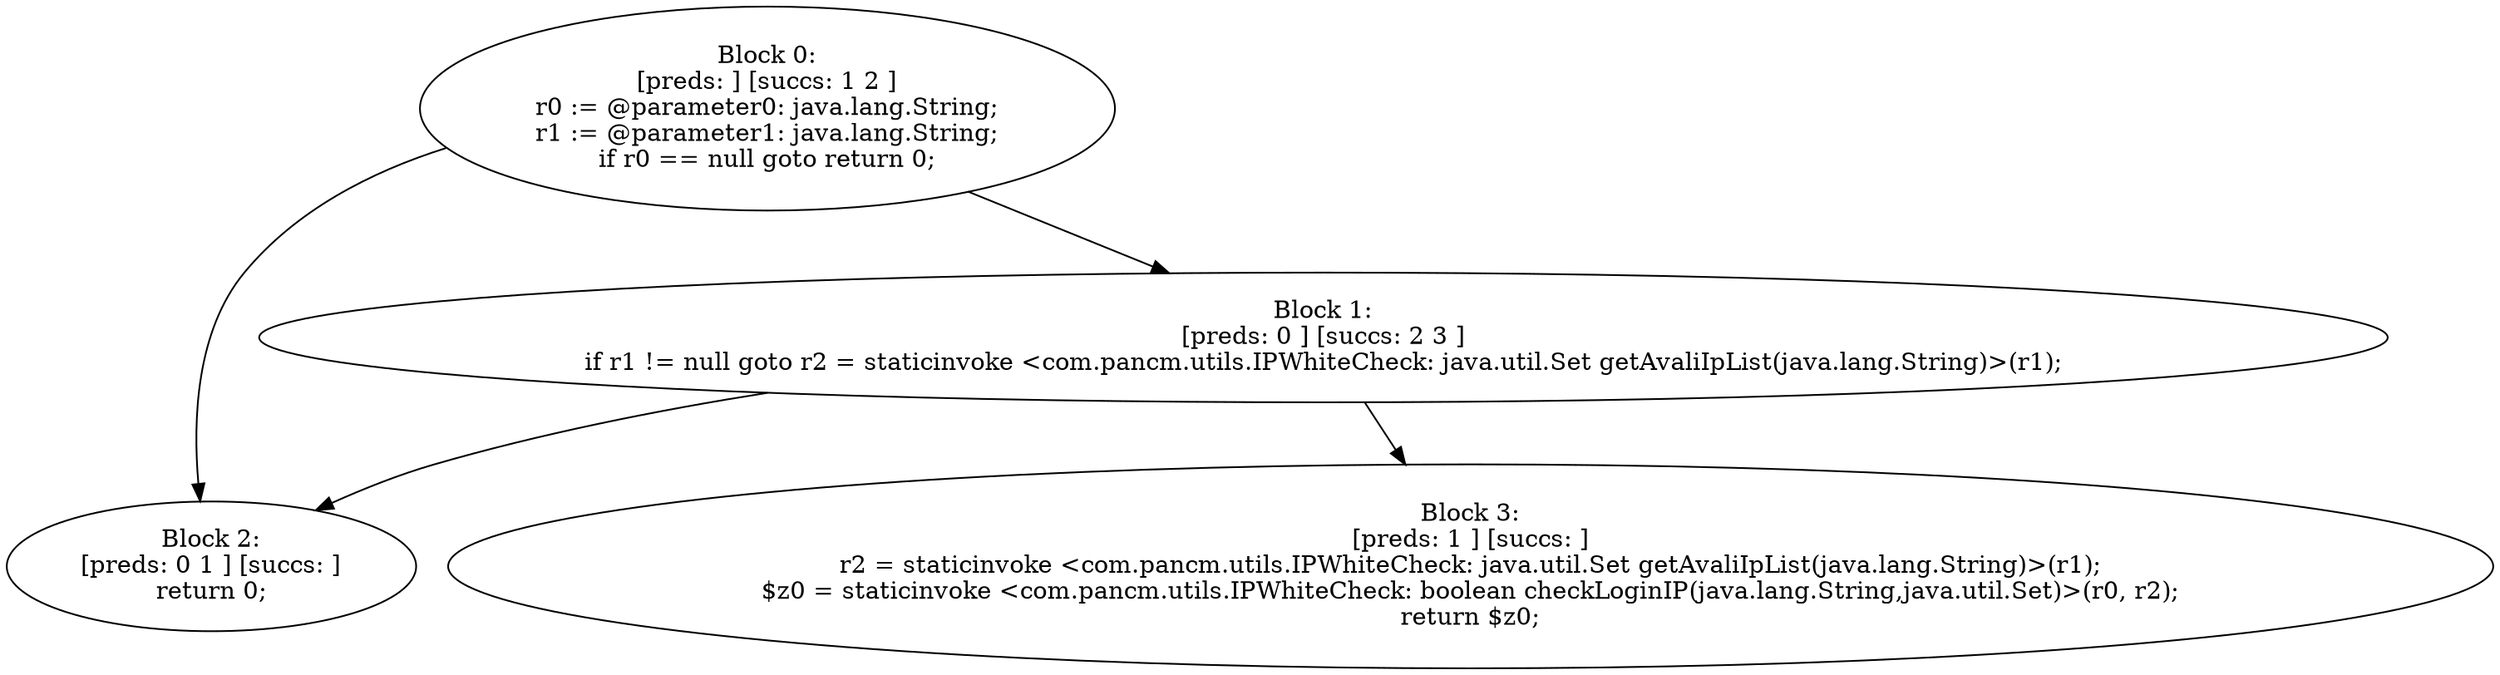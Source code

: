 digraph "unitGraph" {
    "Block 0:
[preds: ] [succs: 1 2 ]
r0 := @parameter0: java.lang.String;
r1 := @parameter1: java.lang.String;
if r0 == null goto return 0;
"
    "Block 1:
[preds: 0 ] [succs: 2 3 ]
if r1 != null goto r2 = staticinvoke <com.pancm.utils.IPWhiteCheck: java.util.Set getAvaliIpList(java.lang.String)>(r1);
"
    "Block 2:
[preds: 0 1 ] [succs: ]
return 0;
"
    "Block 3:
[preds: 1 ] [succs: ]
r2 = staticinvoke <com.pancm.utils.IPWhiteCheck: java.util.Set getAvaliIpList(java.lang.String)>(r1);
$z0 = staticinvoke <com.pancm.utils.IPWhiteCheck: boolean checkLoginIP(java.lang.String,java.util.Set)>(r0, r2);
return $z0;
"
    "Block 0:
[preds: ] [succs: 1 2 ]
r0 := @parameter0: java.lang.String;
r1 := @parameter1: java.lang.String;
if r0 == null goto return 0;
"->"Block 1:
[preds: 0 ] [succs: 2 3 ]
if r1 != null goto r2 = staticinvoke <com.pancm.utils.IPWhiteCheck: java.util.Set getAvaliIpList(java.lang.String)>(r1);
";
    "Block 0:
[preds: ] [succs: 1 2 ]
r0 := @parameter0: java.lang.String;
r1 := @parameter1: java.lang.String;
if r0 == null goto return 0;
"->"Block 2:
[preds: 0 1 ] [succs: ]
return 0;
";
    "Block 1:
[preds: 0 ] [succs: 2 3 ]
if r1 != null goto r2 = staticinvoke <com.pancm.utils.IPWhiteCheck: java.util.Set getAvaliIpList(java.lang.String)>(r1);
"->"Block 2:
[preds: 0 1 ] [succs: ]
return 0;
";
    "Block 1:
[preds: 0 ] [succs: 2 3 ]
if r1 != null goto r2 = staticinvoke <com.pancm.utils.IPWhiteCheck: java.util.Set getAvaliIpList(java.lang.String)>(r1);
"->"Block 3:
[preds: 1 ] [succs: ]
r2 = staticinvoke <com.pancm.utils.IPWhiteCheck: java.util.Set getAvaliIpList(java.lang.String)>(r1);
$z0 = staticinvoke <com.pancm.utils.IPWhiteCheck: boolean checkLoginIP(java.lang.String,java.util.Set)>(r0, r2);
return $z0;
";
}
